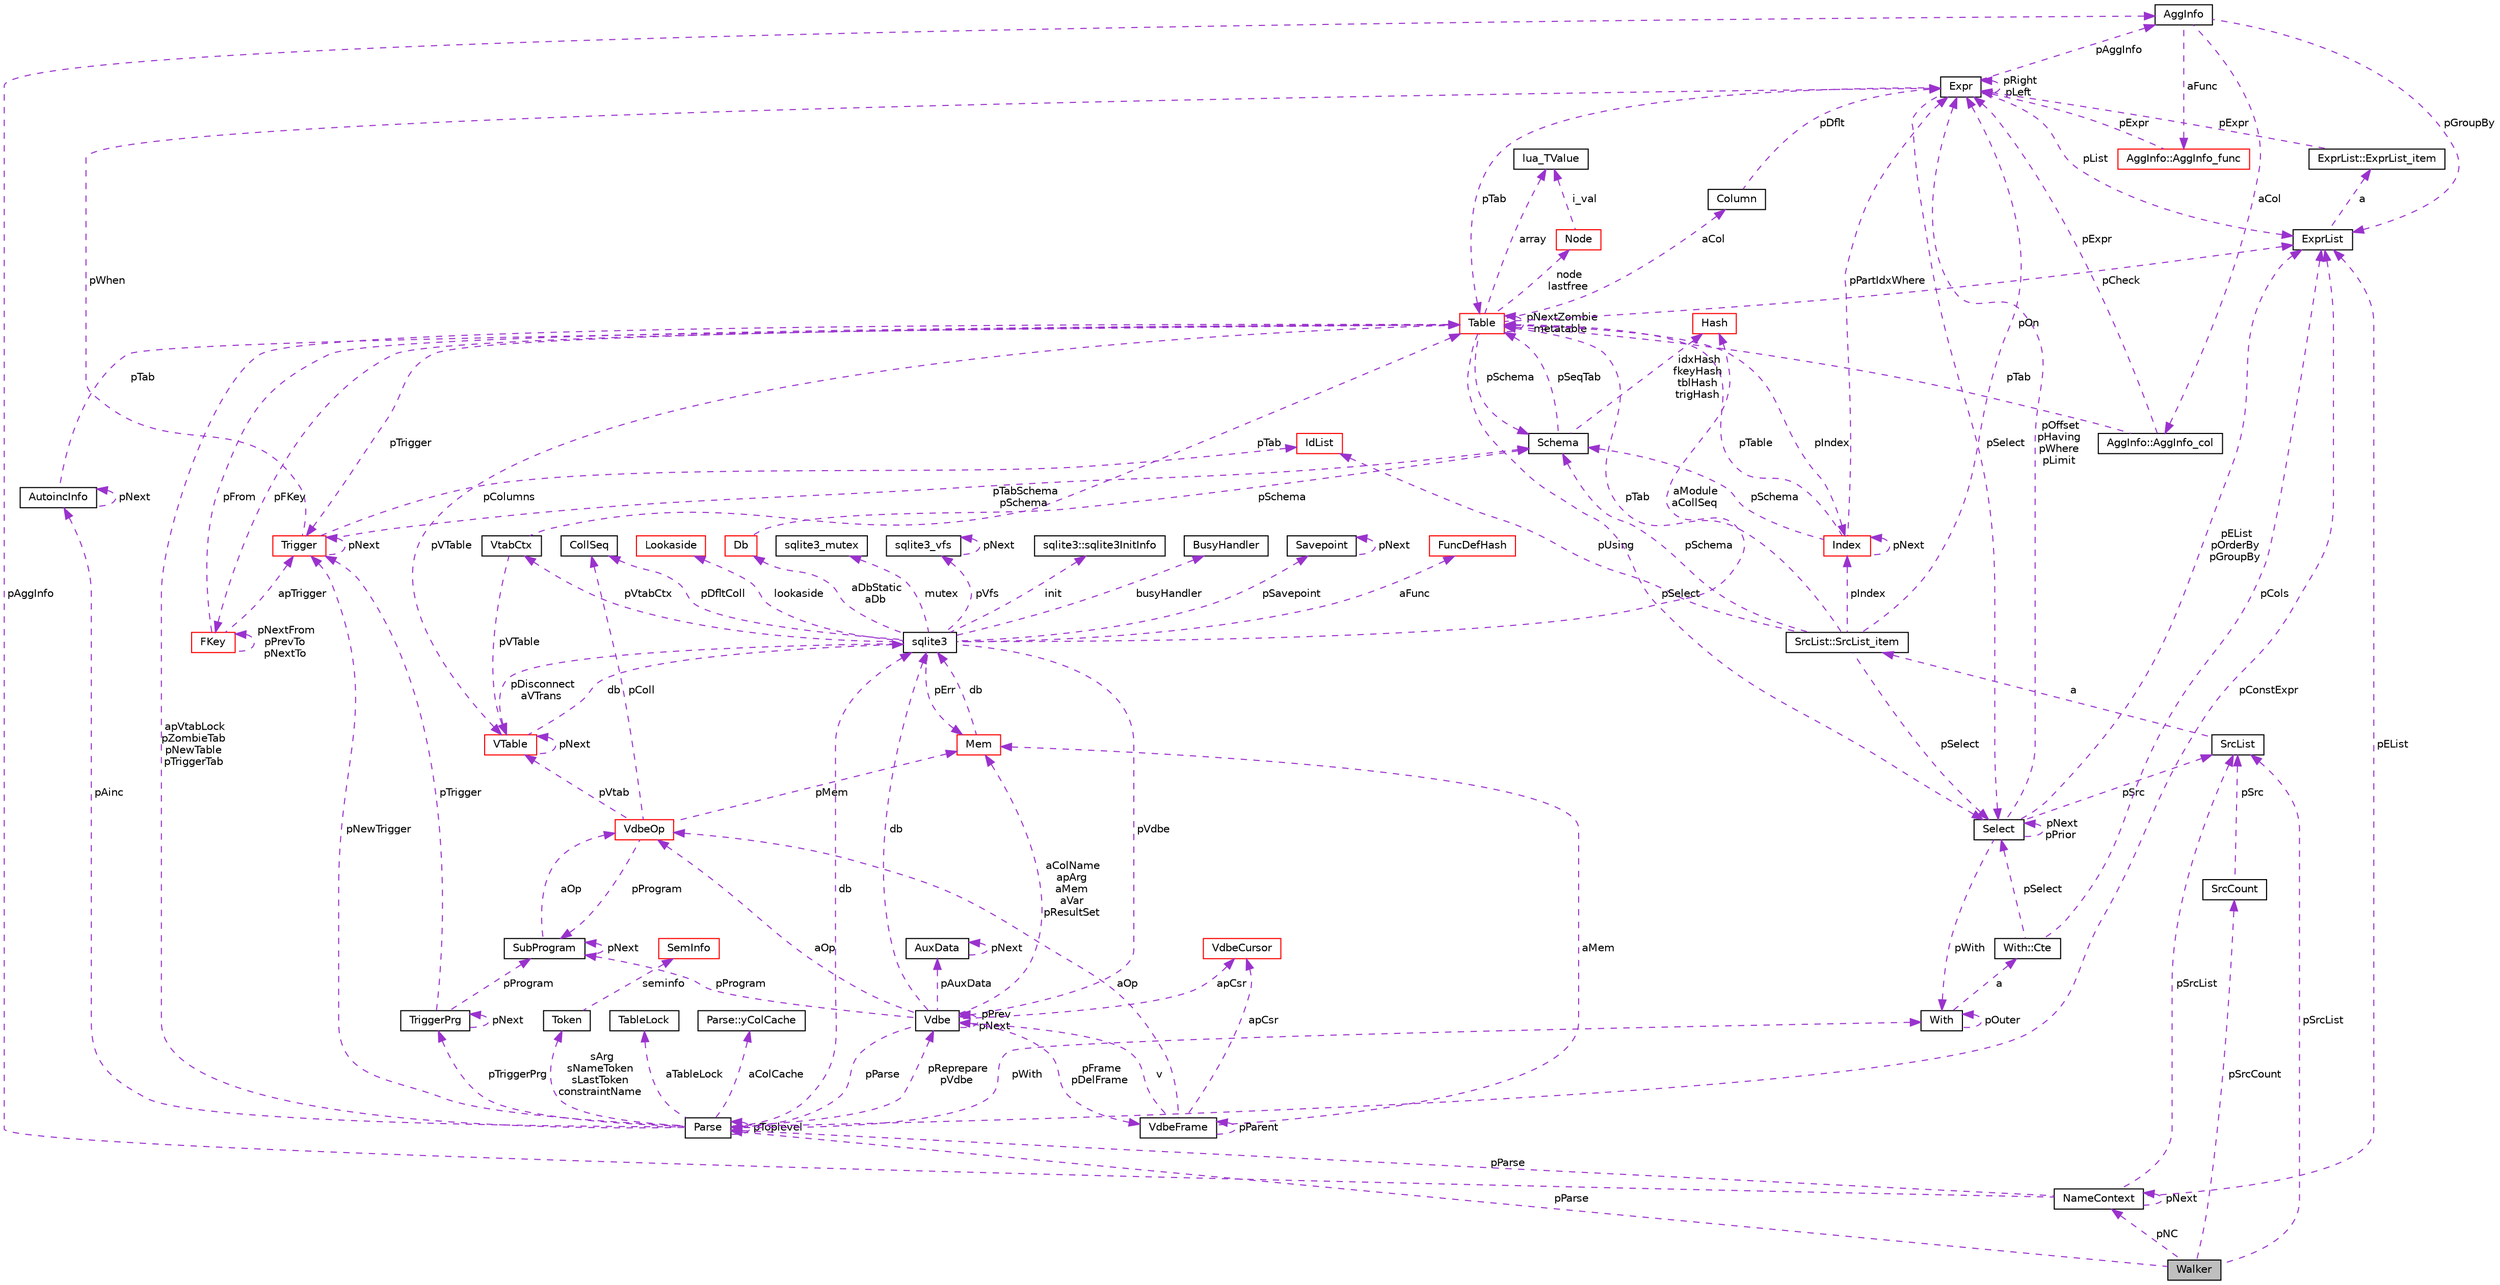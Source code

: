 digraph "Walker"
{
  edge [fontname="Helvetica",fontsize="10",labelfontname="Helvetica",labelfontsize="10"];
  node [fontname="Helvetica",fontsize="10",shape=record];
  Node1 [label="Walker",height=0.2,width=0.4,color="black", fillcolor="grey75", style="filled", fontcolor="black"];
  Node2 -> Node1 [dir="back",color="darkorchid3",fontsize="10",style="dashed",label=" pNC" ,fontname="Helvetica"];
  Node2 [label="NameContext",height=0.2,width=0.4,color="black", fillcolor="white", style="filled",URL="$struct_name_context.html"];
  Node3 -> Node2 [dir="back",color="darkorchid3",fontsize="10",style="dashed",label=" pAggInfo" ,fontname="Helvetica"];
  Node3 [label="AggInfo",height=0.2,width=0.4,color="black", fillcolor="white", style="filled",URL="$struct_agg_info.html"];
  Node4 -> Node3 [dir="back",color="darkorchid3",fontsize="10",style="dashed",label=" aCol" ,fontname="Helvetica"];
  Node4 [label="AggInfo::AggInfo_col",height=0.2,width=0.4,color="black", fillcolor="white", style="filled",URL="$struct_agg_info_1_1_agg_info__col.html"];
  Node5 -> Node4 [dir="back",color="darkorchid3",fontsize="10",style="dashed",label=" pExpr" ,fontname="Helvetica"];
  Node5 [label="Expr",height=0.2,width=0.4,color="black", fillcolor="white", style="filled",URL="$struct_expr.html"];
  Node3 -> Node5 [dir="back",color="darkorchid3",fontsize="10",style="dashed",label=" pAggInfo" ,fontname="Helvetica"];
  Node5 -> Node5 [dir="back",color="darkorchid3",fontsize="10",style="dashed",label=" pRight\npLeft" ,fontname="Helvetica"];
  Node6 -> Node5 [dir="back",color="darkorchid3",fontsize="10",style="dashed",label=" pTab" ,fontname="Helvetica"];
  Node6 [label="Table",height=0.2,width=0.4,color="red", fillcolor="white", style="filled",URL="$struct_table.html"];
  Node7 -> Node6 [dir="back",color="darkorchid3",fontsize="10",style="dashed",label=" node\nlastfree" ,fontname="Helvetica"];
  Node7 [label="Node",height=0.2,width=0.4,color="red", fillcolor="white", style="filled",URL="$struct_node.html"];
  Node8 -> Node7 [dir="back",color="darkorchid3",fontsize="10",style="dashed",label=" i_val" ,fontname="Helvetica"];
  Node8 [label="lua_TValue",height=0.2,width=0.4,color="black", fillcolor="white", style="filled",URL="$structlua___t_value.html"];
  Node9 -> Node6 [dir="back",color="darkorchid3",fontsize="10",style="dashed",label=" pSchema" ,fontname="Helvetica"];
  Node9 [label="Schema",height=0.2,width=0.4,color="black", fillcolor="white", style="filled",URL="$struct_schema.html"];
  Node6 -> Node9 [dir="back",color="darkorchid3",fontsize="10",style="dashed",label=" pSeqTab" ,fontname="Helvetica"];
  Node10 -> Node9 [dir="back",color="darkorchid3",fontsize="10",style="dashed",label=" idxHash\nfkeyHash\ntblHash\ntrigHash" ,fontname="Helvetica"];
  Node10 [label="Hash",height=0.2,width=0.4,color="red", fillcolor="white", style="filled",URL="$struct_hash.html"];
  Node8 -> Node6 [dir="back",color="darkorchid3",fontsize="10",style="dashed",label=" array" ,fontname="Helvetica"];
  Node11 -> Node6 [dir="back",color="darkorchid3",fontsize="10",style="dashed",label=" aCol" ,fontname="Helvetica"];
  Node11 [label="Column",height=0.2,width=0.4,color="black", fillcolor="white", style="filled",URL="$struct_column.html"];
  Node5 -> Node11 [dir="back",color="darkorchid3",fontsize="10",style="dashed",label=" pDflt" ,fontname="Helvetica"];
  Node12 -> Node6 [dir="back",color="darkorchid3",fontsize="10",style="dashed",label=" pFKey" ,fontname="Helvetica"];
  Node12 [label="FKey",height=0.2,width=0.4,color="red", fillcolor="white", style="filled",URL="$struct_f_key.html"];
  Node12 -> Node12 [dir="back",color="darkorchid3",fontsize="10",style="dashed",label=" pNextFrom\npPrevTo\npNextTo" ,fontname="Helvetica"];
  Node6 -> Node12 [dir="back",color="darkorchid3",fontsize="10",style="dashed",label=" pFrom" ,fontname="Helvetica"];
  Node13 -> Node12 [dir="back",color="darkorchid3",fontsize="10",style="dashed",label=" apTrigger" ,fontname="Helvetica"];
  Node13 [label="Trigger",height=0.2,width=0.4,color="red", fillcolor="white", style="filled",URL="$struct_trigger.html"];
  Node9 -> Node13 [dir="back",color="darkorchid3",fontsize="10",style="dashed",label=" pTabSchema\npSchema" ,fontname="Helvetica"];
  Node5 -> Node13 [dir="back",color="darkorchid3",fontsize="10",style="dashed",label=" pWhen" ,fontname="Helvetica"];
  Node14 -> Node13 [dir="back",color="darkorchid3",fontsize="10",style="dashed",label=" pColumns" ,fontname="Helvetica"];
  Node14 [label="IdList",height=0.2,width=0.4,color="red", fillcolor="white", style="filled",URL="$struct_id_list.html"];
  Node13 -> Node13 [dir="back",color="darkorchid3",fontsize="10",style="dashed",label=" pNext" ,fontname="Helvetica"];
  Node15 -> Node6 [dir="back",color="darkorchid3",fontsize="10",style="dashed",label=" pVTable" ,fontname="Helvetica"];
  Node15 [label="VTable",height=0.2,width=0.4,color="red", fillcolor="white", style="filled",URL="$struct_v_table.html"];
  Node16 -> Node15 [dir="back",color="darkorchid3",fontsize="10",style="dashed",label=" db" ,fontname="Helvetica"];
  Node16 [label="sqlite3",height=0.2,width=0.4,color="black", fillcolor="white", style="filled",URL="$structsqlite3.html"];
  Node17 -> Node16 [dir="back",color="darkorchid3",fontsize="10",style="dashed",label=" pErr" ,fontname="Helvetica"];
  Node17 [label="Mem",height=0.2,width=0.4,color="red", fillcolor="white", style="filled",URL="$struct_mem.html"];
  Node16 -> Node17 [dir="back",color="darkorchid3",fontsize="10",style="dashed",label=" db" ,fontname="Helvetica"];
  Node18 -> Node16 [dir="back",color="darkorchid3",fontsize="10",style="dashed",label=" pVdbe" ,fontname="Helvetica"];
  Node18 [label="Vdbe",height=0.2,width=0.4,color="black", fillcolor="white", style="filled",URL="$struct_vdbe.html"];
  Node18 -> Node18 [dir="back",color="darkorchid3",fontsize="10",style="dashed",label=" pPrev\npNext" ,fontname="Helvetica"];
  Node17 -> Node18 [dir="back",color="darkorchid3",fontsize="10",style="dashed",label=" aColName\napArg\naMem\naVar\npResultSet" ,fontname="Helvetica"];
  Node16 -> Node18 [dir="back",color="darkorchid3",fontsize="10",style="dashed",label=" db" ,fontname="Helvetica"];
  Node19 -> Node18 [dir="back",color="darkorchid3",fontsize="10",style="dashed",label=" pFrame\npDelFrame" ,fontname="Helvetica"];
  Node19 [label="VdbeFrame",height=0.2,width=0.4,color="black", fillcolor="white", style="filled",URL="$struct_vdbe_frame.html"];
  Node17 -> Node19 [dir="back",color="darkorchid3",fontsize="10",style="dashed",label=" aMem" ,fontname="Helvetica"];
  Node18 -> Node19 [dir="back",color="darkorchid3",fontsize="10",style="dashed",label=" v" ,fontname="Helvetica"];
  Node19 -> Node19 [dir="back",color="darkorchid3",fontsize="10",style="dashed",label=" pParent" ,fontname="Helvetica"];
  Node20 -> Node19 [dir="back",color="darkorchid3",fontsize="10",style="dashed",label=" apCsr" ,fontname="Helvetica"];
  Node20 [label="VdbeCursor",height=0.2,width=0.4,color="red", fillcolor="white", style="filled",URL="$struct_vdbe_cursor.html"];
  Node21 -> Node19 [dir="back",color="darkorchid3",fontsize="10",style="dashed",label=" aOp" ,fontname="Helvetica"];
  Node21 [label="VdbeOp",height=0.2,width=0.4,color="red", fillcolor="white", style="filled",URL="$struct_vdbe_op.html"];
  Node17 -> Node21 [dir="back",color="darkorchid3",fontsize="10",style="dashed",label=" pMem" ,fontname="Helvetica"];
  Node22 -> Node21 [dir="back",color="darkorchid3",fontsize="10",style="dashed",label=" pColl" ,fontname="Helvetica"];
  Node22 [label="CollSeq",height=0.2,width=0.4,color="black", fillcolor="white", style="filled",URL="$struct_coll_seq.html"];
  Node15 -> Node21 [dir="back",color="darkorchid3",fontsize="10",style="dashed",label=" pVtab" ,fontname="Helvetica"];
  Node23 -> Node21 [dir="back",color="darkorchid3",fontsize="10",style="dashed",label=" pProgram" ,fontname="Helvetica"];
  Node23 [label="SubProgram",height=0.2,width=0.4,color="black", fillcolor="white", style="filled",URL="$struct_sub_program.html"];
  Node23 -> Node23 [dir="back",color="darkorchid3",fontsize="10",style="dashed",label=" pNext" ,fontname="Helvetica"];
  Node21 -> Node23 [dir="back",color="darkorchid3",fontsize="10",style="dashed",label=" aOp" ,fontname="Helvetica"];
  Node24 -> Node18 [dir="back",color="darkorchid3",fontsize="10",style="dashed",label=" pAuxData" ,fontname="Helvetica"];
  Node24 [label="AuxData",height=0.2,width=0.4,color="black", fillcolor="white", style="filled",URL="$struct_aux_data.html"];
  Node24 -> Node24 [dir="back",color="darkorchid3",fontsize="10",style="dashed",label=" pNext" ,fontname="Helvetica"];
  Node23 -> Node18 [dir="back",color="darkorchid3",fontsize="10",style="dashed",label=" pProgram" ,fontname="Helvetica"];
  Node20 -> Node18 [dir="back",color="darkorchid3",fontsize="10",style="dashed",label=" apCsr" ,fontname="Helvetica"];
  Node25 -> Node18 [dir="back",color="darkorchid3",fontsize="10",style="dashed",label=" pParse" ,fontname="Helvetica"];
  Node25 [label="Parse",height=0.2,width=0.4,color="black", fillcolor="white", style="filled",URL="$struct_parse.html"];
  Node18 -> Node25 [dir="back",color="darkorchid3",fontsize="10",style="dashed",label=" pReprepare\npVdbe" ,fontname="Helvetica"];
  Node16 -> Node25 [dir="back",color="darkorchid3",fontsize="10",style="dashed",label=" db" ,fontname="Helvetica"];
  Node26 -> Node25 [dir="back",color="darkorchid3",fontsize="10",style="dashed",label=" aTableLock" ,fontname="Helvetica"];
  Node26 [label="TableLock",height=0.2,width=0.4,color="black", fillcolor="white", style="filled",URL="$struct_table_lock.html"];
  Node27 -> Node25 [dir="back",color="darkorchid3",fontsize="10",style="dashed",label=" sArg\nsNameToken\nsLastToken\nconstraintName" ,fontname="Helvetica"];
  Node27 [label="Token",height=0.2,width=0.4,color="black", fillcolor="white", style="filled",URL="$struct_token.html"];
  Node28 -> Node27 [dir="back",color="darkorchid3",fontsize="10",style="dashed",label=" seminfo" ,fontname="Helvetica"];
  Node28 [label="SemInfo",height=0.2,width=0.4,color="red", fillcolor="white", style="filled",URL="$union_sem_info.html"];
  Node29 -> Node25 [dir="back",color="darkorchid3",fontsize="10",style="dashed",label=" pWith" ,fontname="Helvetica"];
  Node29 [label="With",height=0.2,width=0.4,color="black", fillcolor="white", style="filled",URL="$struct_with.html"];
  Node30 -> Node29 [dir="back",color="darkorchid3",fontsize="10",style="dashed",label=" a" ,fontname="Helvetica"];
  Node30 [label="With::Cte",height=0.2,width=0.4,color="black", fillcolor="white", style="filled",URL="$struct_with_1_1_cte.html"];
  Node31 -> Node30 [dir="back",color="darkorchid3",fontsize="10",style="dashed",label=" pSelect" ,fontname="Helvetica"];
  Node31 [label="Select",height=0.2,width=0.4,color="black", fillcolor="white", style="filled",URL="$struct_select.html"];
  Node5 -> Node31 [dir="back",color="darkorchid3",fontsize="10",style="dashed",label=" pOffset\npHaving\npWhere\npLimit" ,fontname="Helvetica"];
  Node29 -> Node31 [dir="back",color="darkorchid3",fontsize="10",style="dashed",label=" pWith" ,fontname="Helvetica"];
  Node31 -> Node31 [dir="back",color="darkorchid3",fontsize="10",style="dashed",label=" pNext\npPrior" ,fontname="Helvetica"];
  Node32 -> Node31 [dir="back",color="darkorchid3",fontsize="10",style="dashed",label=" pSrc" ,fontname="Helvetica"];
  Node32 [label="SrcList",height=0.2,width=0.4,color="black", fillcolor="white", style="filled",URL="$struct_src_list.html"];
  Node33 -> Node32 [dir="back",color="darkorchid3",fontsize="10",style="dashed",label=" a" ,fontname="Helvetica"];
  Node33 [label="SrcList::SrcList_item",height=0.2,width=0.4,color="black", fillcolor="white", style="filled",URL="$struct_src_list_1_1_src_list__item.html"];
  Node9 -> Node33 [dir="back",color="darkorchid3",fontsize="10",style="dashed",label=" pSchema" ,fontname="Helvetica"];
  Node5 -> Node33 [dir="back",color="darkorchid3",fontsize="10",style="dashed",label=" pOn" ,fontname="Helvetica"];
  Node14 -> Node33 [dir="back",color="darkorchid3",fontsize="10",style="dashed",label=" pUsing" ,fontname="Helvetica"];
  Node6 -> Node33 [dir="back",color="darkorchid3",fontsize="10",style="dashed",label=" pTab" ,fontname="Helvetica"];
  Node31 -> Node33 [dir="back",color="darkorchid3",fontsize="10",style="dashed",label=" pSelect" ,fontname="Helvetica"];
  Node34 -> Node33 [dir="back",color="darkorchid3",fontsize="10",style="dashed",label=" pIndex" ,fontname="Helvetica"];
  Node34 [label="Index",height=0.2,width=0.4,color="red", fillcolor="white", style="filled",URL="$struct_index.html"];
  Node9 -> Node34 [dir="back",color="darkorchid3",fontsize="10",style="dashed",label=" pSchema" ,fontname="Helvetica"];
  Node5 -> Node34 [dir="back",color="darkorchid3",fontsize="10",style="dashed",label=" pPartIdxWhere" ,fontname="Helvetica"];
  Node6 -> Node34 [dir="back",color="darkorchid3",fontsize="10",style="dashed",label=" pTable" ,fontname="Helvetica"];
  Node34 -> Node34 [dir="back",color="darkorchid3",fontsize="10",style="dashed",label=" pNext" ,fontname="Helvetica"];
  Node35 -> Node31 [dir="back",color="darkorchid3",fontsize="10",style="dashed",label=" pEList\npOrderBy\npGroupBy" ,fontname="Helvetica"];
  Node35 [label="ExprList",height=0.2,width=0.4,color="black", fillcolor="white", style="filled",URL="$struct_expr_list.html"];
  Node36 -> Node35 [dir="back",color="darkorchid3",fontsize="10",style="dashed",label=" a" ,fontname="Helvetica"];
  Node36 [label="ExprList::ExprList_item",height=0.2,width=0.4,color="black", fillcolor="white", style="filled",URL="$struct_expr_list_1_1_expr_list__item.html"];
  Node5 -> Node36 [dir="back",color="darkorchid3",fontsize="10",style="dashed",label=" pExpr" ,fontname="Helvetica"];
  Node35 -> Node30 [dir="back",color="darkorchid3",fontsize="10",style="dashed",label=" pCols" ,fontname="Helvetica"];
  Node29 -> Node29 [dir="back",color="darkorchid3",fontsize="10",style="dashed",label=" pOuter" ,fontname="Helvetica"];
  Node37 -> Node25 [dir="back",color="darkorchid3",fontsize="10",style="dashed",label=" aColCache" ,fontname="Helvetica"];
  Node37 [label="Parse::yColCache",height=0.2,width=0.4,color="black", fillcolor="white", style="filled",URL="$struct_parse_1_1y_col_cache.html"];
  Node6 -> Node25 [dir="back",color="darkorchid3",fontsize="10",style="dashed",label=" apVtabLock\npZombieTab\npNewTable\npTriggerTab" ,fontname="Helvetica"];
  Node13 -> Node25 [dir="back",color="darkorchid3",fontsize="10",style="dashed",label=" pNewTrigger" ,fontname="Helvetica"];
  Node38 -> Node25 [dir="back",color="darkorchid3",fontsize="10",style="dashed",label=" pTriggerPrg" ,fontname="Helvetica"];
  Node38 [label="TriggerPrg",height=0.2,width=0.4,color="black", fillcolor="white", style="filled",URL="$struct_trigger_prg.html"];
  Node23 -> Node38 [dir="back",color="darkorchid3",fontsize="10",style="dashed",label=" pProgram" ,fontname="Helvetica"];
  Node13 -> Node38 [dir="back",color="darkorchid3",fontsize="10",style="dashed",label=" pTrigger" ,fontname="Helvetica"];
  Node38 -> Node38 [dir="back",color="darkorchid3",fontsize="10",style="dashed",label=" pNext" ,fontname="Helvetica"];
  Node39 -> Node25 [dir="back",color="darkorchid3",fontsize="10",style="dashed",label=" pAinc" ,fontname="Helvetica"];
  Node39 [label="AutoincInfo",height=0.2,width=0.4,color="black", fillcolor="white", style="filled",URL="$struct_autoinc_info.html"];
  Node6 -> Node39 [dir="back",color="darkorchid3",fontsize="10",style="dashed",label=" pTab" ,fontname="Helvetica"];
  Node39 -> Node39 [dir="back",color="darkorchid3",fontsize="10",style="dashed",label=" pNext" ,fontname="Helvetica"];
  Node35 -> Node25 [dir="back",color="darkorchid3",fontsize="10",style="dashed",label=" pConstExpr" ,fontname="Helvetica"];
  Node25 -> Node25 [dir="back",color="darkorchid3",fontsize="10",style="dashed",label=" pToplevel" ,fontname="Helvetica"];
  Node21 -> Node18 [dir="back",color="darkorchid3",fontsize="10",style="dashed",label=" aOp" ,fontname="Helvetica"];
  Node40 -> Node16 [dir="back",color="darkorchid3",fontsize="10",style="dashed",label=" pSavepoint" ,fontname="Helvetica"];
  Node40 [label="Savepoint",height=0.2,width=0.4,color="black", fillcolor="white", style="filled",URL="$struct_savepoint.html"];
  Node40 -> Node40 [dir="back",color="darkorchid3",fontsize="10",style="dashed",label=" pNext" ,fontname="Helvetica"];
  Node41 -> Node16 [dir="back",color="darkorchid3",fontsize="10",style="dashed",label=" aFunc" ,fontname="Helvetica"];
  Node41 [label="FuncDefHash",height=0.2,width=0.4,color="red", fillcolor="white", style="filled",URL="$struct_func_def_hash.html"];
  Node42 -> Node16 [dir="back",color="darkorchid3",fontsize="10",style="dashed",label=" lookaside" ,fontname="Helvetica"];
  Node42 [label="Lookaside",height=0.2,width=0.4,color="red", fillcolor="white", style="filled",URL="$struct_lookaside.html"];
  Node43 -> Node16 [dir="back",color="darkorchid3",fontsize="10",style="dashed",label=" mutex" ,fontname="Helvetica"];
  Node43 [label="sqlite3_mutex",height=0.2,width=0.4,color="black", fillcolor="white", style="filled",URL="$structsqlite3__mutex.html"];
  Node44 -> Node16 [dir="back",color="darkorchid3",fontsize="10",style="dashed",label=" pVfs" ,fontname="Helvetica"];
  Node44 [label="sqlite3_vfs",height=0.2,width=0.4,color="black", fillcolor="white", style="filled",URL="$structsqlite3__vfs.html"];
  Node44 -> Node44 [dir="back",color="darkorchid3",fontsize="10",style="dashed",label=" pNext" ,fontname="Helvetica"];
  Node45 -> Node16 [dir="back",color="darkorchid3",fontsize="10",style="dashed",label=" init" ,fontname="Helvetica"];
  Node45 [label="sqlite3::sqlite3InitInfo",height=0.2,width=0.4,color="black", fillcolor="white", style="filled",URL="$structsqlite3_1_1sqlite3_init_info.html"];
  Node46 -> Node16 [dir="back",color="darkorchid3",fontsize="10",style="dashed",label=" busyHandler" ,fontname="Helvetica"];
  Node46 [label="BusyHandler",height=0.2,width=0.4,color="black", fillcolor="white", style="filled",URL="$struct_busy_handler.html"];
  Node47 -> Node16 [dir="back",color="darkorchid3",fontsize="10",style="dashed",label=" pVtabCtx" ,fontname="Helvetica"];
  Node47 [label="VtabCtx",height=0.2,width=0.4,color="black", fillcolor="white", style="filled",URL="$struct_vtab_ctx.html"];
  Node15 -> Node47 [dir="back",color="darkorchid3",fontsize="10",style="dashed",label=" pVTable" ,fontname="Helvetica"];
  Node6 -> Node47 [dir="back",color="darkorchid3",fontsize="10",style="dashed",label=" pTab" ,fontname="Helvetica"];
  Node22 -> Node16 [dir="back",color="darkorchid3",fontsize="10",style="dashed",label=" pDfltColl" ,fontname="Helvetica"];
  Node15 -> Node16 [dir="back",color="darkorchid3",fontsize="10",style="dashed",label=" pDisconnect\naVTrans" ,fontname="Helvetica"];
  Node48 -> Node16 [dir="back",color="darkorchid3",fontsize="10",style="dashed",label=" aDbStatic\naDb" ,fontname="Helvetica"];
  Node48 [label="Db",height=0.2,width=0.4,color="red", fillcolor="white", style="filled",URL="$struct_db.html"];
  Node9 -> Node48 [dir="back",color="darkorchid3",fontsize="10",style="dashed",label=" pSchema" ,fontname="Helvetica"];
  Node10 -> Node16 [dir="back",color="darkorchid3",fontsize="10",style="dashed",label=" aModule\naCollSeq" ,fontname="Helvetica"];
  Node15 -> Node15 [dir="back",color="darkorchid3",fontsize="10",style="dashed",label=" pNext" ,fontname="Helvetica"];
  Node6 -> Node6 [dir="back",color="darkorchid3",fontsize="10",style="dashed",label=" pNextZombie\nmetatable" ,fontname="Helvetica"];
  Node13 -> Node6 [dir="back",color="darkorchid3",fontsize="10",style="dashed",label=" pTrigger" ,fontname="Helvetica"];
  Node31 -> Node6 [dir="back",color="darkorchid3",fontsize="10",style="dashed",label=" pSelect" ,fontname="Helvetica"];
  Node35 -> Node6 [dir="back",color="darkorchid3",fontsize="10",style="dashed",label=" pCheck" ,fontname="Helvetica"];
  Node34 -> Node6 [dir="back",color="darkorchid3",fontsize="10",style="dashed",label=" pIndex" ,fontname="Helvetica"];
  Node31 -> Node5 [dir="back",color="darkorchid3",fontsize="10",style="dashed",label=" pSelect" ,fontname="Helvetica"];
  Node35 -> Node5 [dir="back",color="darkorchid3",fontsize="10",style="dashed",label=" pList" ,fontname="Helvetica"];
  Node6 -> Node4 [dir="back",color="darkorchid3",fontsize="10",style="dashed",label=" pTab" ,fontname="Helvetica"];
  Node49 -> Node3 [dir="back",color="darkorchid3",fontsize="10",style="dashed",label=" aFunc" ,fontname="Helvetica"];
  Node49 [label="AggInfo::AggInfo_func",height=0.2,width=0.4,color="red", fillcolor="white", style="filled",URL="$struct_agg_info_1_1_agg_info__func.html"];
  Node5 -> Node49 [dir="back",color="darkorchid3",fontsize="10",style="dashed",label=" pExpr" ,fontname="Helvetica"];
  Node35 -> Node3 [dir="back",color="darkorchid3",fontsize="10",style="dashed",label=" pGroupBy" ,fontname="Helvetica"];
  Node2 -> Node2 [dir="back",color="darkorchid3",fontsize="10",style="dashed",label=" pNext" ,fontname="Helvetica"];
  Node32 -> Node2 [dir="back",color="darkorchid3",fontsize="10",style="dashed",label=" pSrcList" ,fontname="Helvetica"];
  Node35 -> Node2 [dir="back",color="darkorchid3",fontsize="10",style="dashed",label=" pEList" ,fontname="Helvetica"];
  Node25 -> Node2 [dir="back",color="darkorchid3",fontsize="10",style="dashed",label=" pParse" ,fontname="Helvetica"];
  Node50 -> Node1 [dir="back",color="darkorchid3",fontsize="10",style="dashed",label=" pSrcCount" ,fontname="Helvetica"];
  Node50 [label="SrcCount",height=0.2,width=0.4,color="black", fillcolor="white", style="filled",URL="$struct_src_count.html"];
  Node32 -> Node50 [dir="back",color="darkorchid3",fontsize="10",style="dashed",label=" pSrc" ,fontname="Helvetica"];
  Node32 -> Node1 [dir="back",color="darkorchid3",fontsize="10",style="dashed",label=" pSrcList" ,fontname="Helvetica"];
  Node25 -> Node1 [dir="back",color="darkorchid3",fontsize="10",style="dashed",label=" pParse" ,fontname="Helvetica"];
}
